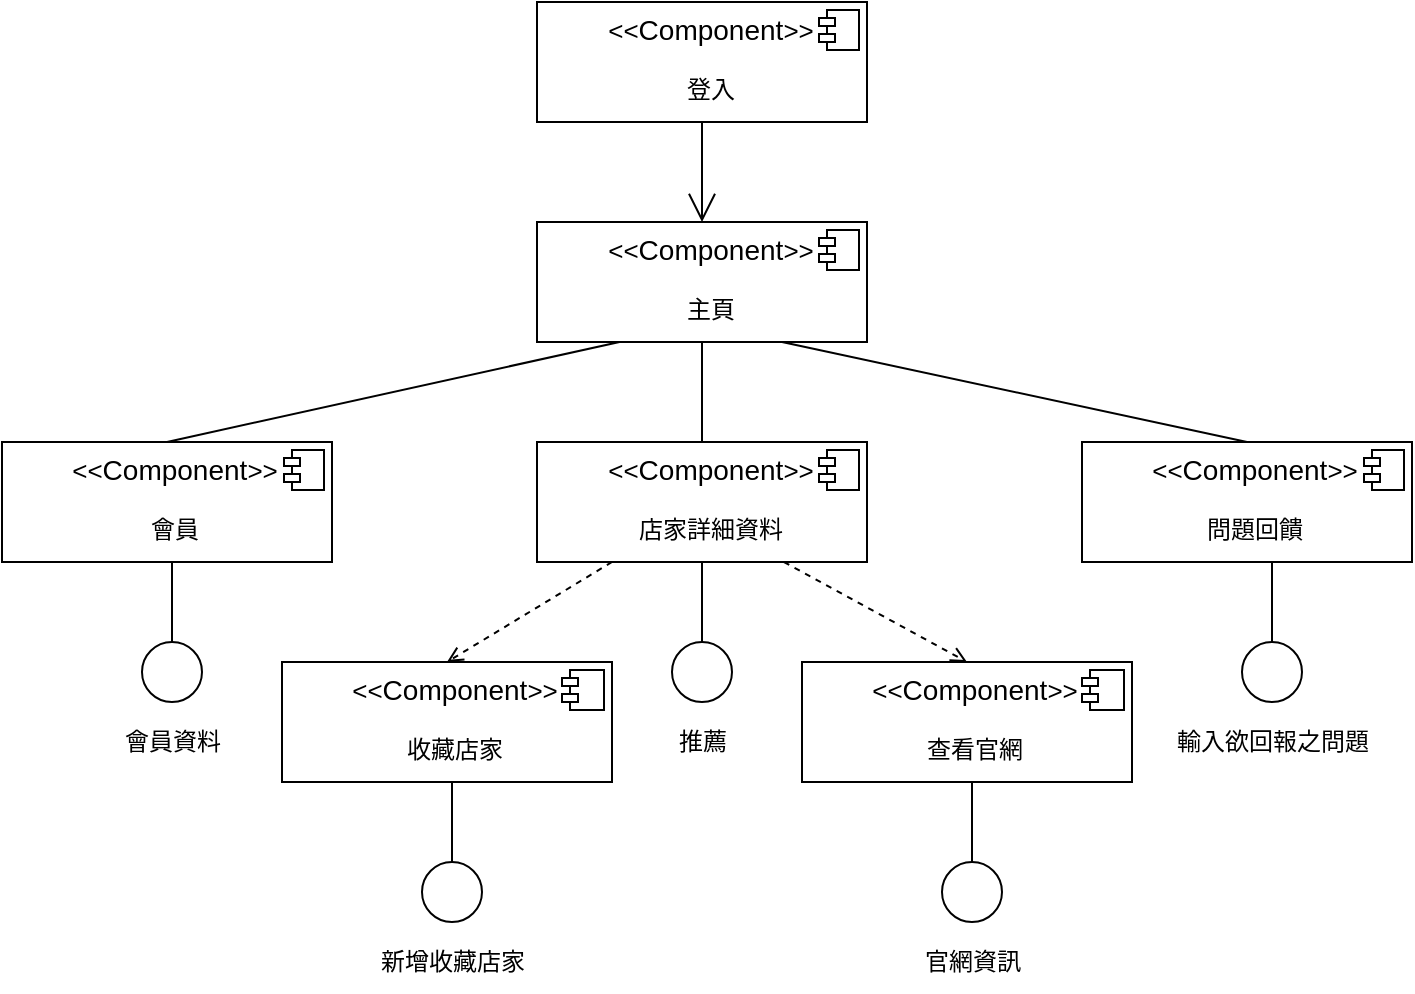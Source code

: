 <mxfile version="24.2.5" type="device">
  <diagram name="Page-1" id="5f0bae14-7c28-e335-631c-24af17079c00">
    <mxGraphModel dx="1434" dy="836" grid="1" gridSize="10" guides="1" tooltips="1" connect="1" arrows="1" fold="1" page="1" pageScale="1" pageWidth="1100" pageHeight="850" background="none" math="0" shadow="0">
      <root>
        <mxCell id="0" />
        <mxCell id="1" parent="0" />
        <mxCell id="YhLpfjlptaUSu2LNXMoJ-6" value="&lt;p style=&quot;margin:0px;margin-top:6px;text-align:center;&quot;&gt;&lt;/p&gt;&lt;p style=&quot;text-align: center; margin: 0px 0px 0px 8px;&quot;&gt;&lt;span style=&quot;font-size: 13px;&quot;&gt;&amp;lt;&amp;lt;&lt;/span&gt;&lt;font style=&quot;font-size: 14px;&quot;&gt;Component&lt;/font&gt;&lt;span style=&quot;font-size: 13px;&quot;&gt;&amp;gt;&amp;gt;&lt;/span&gt;&lt;br&gt;&lt;/p&gt;&lt;p style=&quot;text-align: center; margin: 0px 0px 0px 8px;&quot;&gt;&amp;nbsp;&lt;br&gt;&lt;/p&gt;&lt;p style=&quot;text-align: center; margin: 0px 0px 0px 8px;&quot;&gt;登入&lt;/p&gt;" style="align=left;overflow=fill;html=1;dropTarget=0;whiteSpace=wrap;" parent="1" vertex="1">
          <mxGeometry x="437.5" y="70" width="165" height="60" as="geometry" />
        </mxCell>
        <mxCell id="YhLpfjlptaUSu2LNXMoJ-7" value="" style="shape=component;jettyWidth=8;jettyHeight=4;" parent="YhLpfjlptaUSu2LNXMoJ-6" vertex="1">
          <mxGeometry x="1" width="20" height="20" relative="1" as="geometry">
            <mxPoint x="-24" y="4" as="offset" />
          </mxGeometry>
        </mxCell>
        <mxCell id="YhLpfjlptaUSu2LNXMoJ-8" value="&lt;p style=&quot;margin:0px;margin-top:6px;text-align:center;&quot;&gt;&lt;/p&gt;&lt;p style=&quot;text-align: center; margin: 0px 0px 0px 8px;&quot;&gt;&lt;span style=&quot;font-size: 13px;&quot;&gt;&amp;lt;&amp;lt;&lt;/span&gt;&lt;font style=&quot;font-size: 14px;&quot;&gt;Component&lt;/font&gt;&lt;span style=&quot;font-size: 13px;&quot;&gt;&amp;gt;&amp;gt;&lt;/span&gt;&lt;br&gt;&lt;/p&gt;&lt;p style=&quot;text-align: center; margin: 0px 0px 0px 8px;&quot;&gt;&amp;nbsp;&lt;br&gt;&lt;/p&gt;&lt;p style=&quot;text-align: center; margin: 0px 0px 0px 8px;&quot;&gt;主頁&lt;/p&gt;" style="align=left;overflow=fill;html=1;dropTarget=0;whiteSpace=wrap;" parent="1" vertex="1">
          <mxGeometry x="437.5" y="180" width="165" height="60" as="geometry" />
        </mxCell>
        <mxCell id="YhLpfjlptaUSu2LNXMoJ-9" value="" style="shape=component;jettyWidth=8;jettyHeight=4;" parent="YhLpfjlptaUSu2LNXMoJ-8" vertex="1">
          <mxGeometry x="1" width="20" height="20" relative="1" as="geometry">
            <mxPoint x="-24" y="4" as="offset" />
          </mxGeometry>
        </mxCell>
        <mxCell id="YhLpfjlptaUSu2LNXMoJ-10" value="&lt;p style=&quot;margin:0px;margin-top:6px;text-align:center;&quot;&gt;&lt;/p&gt;&lt;p style=&quot;text-align: center; margin: 0px 0px 0px 8px;&quot;&gt;&lt;span style=&quot;font-size: 13px;&quot;&gt;&amp;lt;&amp;lt;&lt;/span&gt;&lt;font style=&quot;font-size: 14px;&quot;&gt;Component&lt;/font&gt;&lt;span style=&quot;font-size: 13px;&quot;&gt;&amp;gt;&amp;gt;&lt;/span&gt;&lt;br&gt;&lt;/p&gt;&lt;p style=&quot;text-align: center; margin: 0px 0px 0px 8px;&quot;&gt;&amp;nbsp;&lt;br&gt;&lt;/p&gt;&lt;p style=&quot;text-align: center; margin: 0px 0px 0px 8px;&quot;&gt;店家詳細資料&lt;/p&gt;" style="align=left;overflow=fill;html=1;dropTarget=0;whiteSpace=wrap;" parent="1" vertex="1">
          <mxGeometry x="437.5" y="290" width="165" height="60" as="geometry" />
        </mxCell>
        <mxCell id="YhLpfjlptaUSu2LNXMoJ-11" value="" style="shape=component;jettyWidth=8;jettyHeight=4;" parent="YhLpfjlptaUSu2LNXMoJ-10" vertex="1">
          <mxGeometry x="1" width="20" height="20" relative="1" as="geometry">
            <mxPoint x="-24" y="4" as="offset" />
          </mxGeometry>
        </mxCell>
        <mxCell id="YhLpfjlptaUSu2LNXMoJ-14" value="&lt;p style=&quot;margin:0px;margin-top:6px;text-align:center;&quot;&gt;&lt;/p&gt;&lt;p style=&quot;text-align: center; margin: 0px 0px 0px 8px;&quot;&gt;&lt;span style=&quot;font-size: 13px;&quot;&gt;&amp;lt;&amp;lt;&lt;/span&gt;&lt;font style=&quot;font-size: 14px;&quot;&gt;Component&lt;/font&gt;&lt;span style=&quot;font-size: 13px;&quot;&gt;&amp;gt;&amp;gt;&lt;/span&gt;&lt;br&gt;&lt;/p&gt;&lt;p style=&quot;text-align: center; margin: 0px 0px 0px 8px;&quot;&gt;&amp;nbsp;&lt;br&gt;&lt;/p&gt;&lt;p style=&quot;text-align: center; margin: 0px 0px 0px 8px;&quot;&gt;問題回饋&lt;/p&gt;" style="align=left;overflow=fill;html=1;dropTarget=0;whiteSpace=wrap;" parent="1" vertex="1">
          <mxGeometry x="710" y="290" width="165" height="60" as="geometry" />
        </mxCell>
        <mxCell id="YhLpfjlptaUSu2LNXMoJ-15" value="" style="shape=component;jettyWidth=8;jettyHeight=4;" parent="YhLpfjlptaUSu2LNXMoJ-14" vertex="1">
          <mxGeometry x="1" width="20" height="20" relative="1" as="geometry">
            <mxPoint x="-24" y="4" as="offset" />
          </mxGeometry>
        </mxCell>
        <mxCell id="YhLpfjlptaUSu2LNXMoJ-18" value="&lt;p style=&quot;margin:0px;margin-top:6px;text-align:center;&quot;&gt;&lt;/p&gt;&lt;p style=&quot;text-align: center; margin: 0px 0px 0px 8px;&quot;&gt;&lt;span style=&quot;font-size: 13px;&quot;&gt;&amp;lt;&amp;lt;&lt;/span&gt;&lt;font style=&quot;font-size: 14px;&quot;&gt;Component&lt;/font&gt;&lt;span style=&quot;font-size: 13px;&quot;&gt;&amp;gt;&amp;gt;&lt;/span&gt;&lt;br&gt;&lt;/p&gt;&lt;p style=&quot;text-align: center; margin: 0px 0px 0px 8px;&quot;&gt;&amp;nbsp;&lt;br&gt;&lt;/p&gt;&lt;p style=&quot;text-align: center; margin: 0px 0px 0px 8px;&quot;&gt;會員&lt;/p&gt;" style="align=left;overflow=fill;html=1;dropTarget=0;whiteSpace=wrap;" parent="1" vertex="1">
          <mxGeometry x="170" y="290" width="165" height="60" as="geometry" />
        </mxCell>
        <mxCell id="YhLpfjlptaUSu2LNXMoJ-19" value="" style="shape=component;jettyWidth=8;jettyHeight=4;" parent="YhLpfjlptaUSu2LNXMoJ-18" vertex="1">
          <mxGeometry x="1" width="20" height="20" relative="1" as="geometry">
            <mxPoint x="-24" y="4" as="offset" />
          </mxGeometry>
        </mxCell>
        <mxCell id="I8FrWCuQwzjrzREn2GY9-2" value="&lt;p style=&quot;margin:0px;margin-top:6px;text-align:center;&quot;&gt;&lt;/p&gt;&lt;p style=&quot;text-align: center; margin: 0px 0px 0px 8px;&quot;&gt;&lt;span style=&quot;font-size: 13px;&quot;&gt;&amp;lt;&amp;lt;&lt;/span&gt;&lt;font style=&quot;font-size: 14px;&quot;&gt;Component&lt;/font&gt;&lt;span style=&quot;font-size: 13px;&quot;&gt;&amp;gt;&amp;gt;&lt;/span&gt;&lt;br&gt;&lt;/p&gt;&lt;p style=&quot;text-align: center; margin: 0px 0px 0px 8px;&quot;&gt;&amp;nbsp;&lt;br&gt;&lt;/p&gt;&lt;p style=&quot;text-align: center; margin: 0px 0px 0px 8px;&quot;&gt;收藏店家&lt;/p&gt;" style="align=left;overflow=fill;html=1;dropTarget=0;whiteSpace=wrap;" parent="1" vertex="1">
          <mxGeometry x="310" y="400" width="165" height="60" as="geometry" />
        </mxCell>
        <mxCell id="I8FrWCuQwzjrzREn2GY9-3" value="" style="shape=component;jettyWidth=8;jettyHeight=4;" parent="I8FrWCuQwzjrzREn2GY9-2" vertex="1">
          <mxGeometry x="1" width="21" height="20" relative="1" as="geometry">
            <mxPoint x="-25" y="4" as="offset" />
          </mxGeometry>
        </mxCell>
        <mxCell id="I8FrWCuQwzjrzREn2GY9-29" value="" style="endArrow=open;endFill=1;endSize=12;html=1;rounded=0;" parent="1" edge="1">
          <mxGeometry width="160" relative="1" as="geometry">
            <mxPoint x="520" y="130" as="sourcePoint" />
            <mxPoint x="520" y="180" as="targetPoint" />
          </mxGeometry>
        </mxCell>
        <mxCell id="I8FrWCuQwzjrzREn2GY9-30" value="" style="endArrow=none;html=1;rounded=0;exitX=0.5;exitY=0;exitDx=0;exitDy=0;" parent="1" source="YhLpfjlptaUSu2LNXMoJ-10" edge="1">
          <mxGeometry width="50" height="50" relative="1" as="geometry">
            <mxPoint x="470" y="290" as="sourcePoint" />
            <mxPoint x="520" y="240" as="targetPoint" />
          </mxGeometry>
        </mxCell>
        <mxCell id="I8FrWCuQwzjrzREn2GY9-31" value="" style="endArrow=none;html=1;rounded=0;entryX=0.25;entryY=1;entryDx=0;entryDy=0;exitX=0.5;exitY=0;exitDx=0;exitDy=0;" parent="1" source="YhLpfjlptaUSu2LNXMoJ-18" target="YhLpfjlptaUSu2LNXMoJ-8" edge="1">
          <mxGeometry width="50" height="50" relative="1" as="geometry">
            <mxPoint x="420" y="310" as="sourcePoint" />
            <mxPoint x="470" y="260" as="targetPoint" />
          </mxGeometry>
        </mxCell>
        <mxCell id="I8FrWCuQwzjrzREn2GY9-32" value="" style="endArrow=none;html=1;rounded=0;exitX=0.5;exitY=0;exitDx=0;exitDy=0;" parent="1" source="YhLpfjlptaUSu2LNXMoJ-14" edge="1">
          <mxGeometry width="50" height="50" relative="1" as="geometry">
            <mxPoint x="510" y="290" as="sourcePoint" />
            <mxPoint x="560" y="240" as="targetPoint" />
          </mxGeometry>
        </mxCell>
        <mxCell id="I8FrWCuQwzjrzREn2GY9-34" value="" style="html=1;verticalAlign=bottom;labelBackgroundColor=none;endArrow=open;endFill=0;dashed=1;rounded=0;entryX=0.5;entryY=0;entryDx=0;entryDy=0;" parent="1" target="I8FrWCuQwzjrzREn2GY9-2" edge="1">
          <mxGeometry width="160" relative="1" as="geometry">
            <mxPoint x="475" y="350" as="sourcePoint" />
            <mxPoint x="635" y="349" as="targetPoint" />
          </mxGeometry>
        </mxCell>
        <mxCell id="I8FrWCuQwzjrzREn2GY9-35" value="&lt;p style=&quot;margin:0px;margin-top:6px;text-align:center;&quot;&gt;&lt;/p&gt;&lt;p style=&quot;text-align: center; margin: 0px 0px 0px 8px;&quot;&gt;&lt;span style=&quot;font-size: 13px;&quot;&gt;&amp;lt;&amp;lt;&lt;/span&gt;&lt;font style=&quot;font-size: 14px;&quot;&gt;Component&lt;/font&gt;&lt;span style=&quot;font-size: 13px;&quot;&gt;&amp;gt;&amp;gt;&lt;/span&gt;&lt;br&gt;&lt;/p&gt;&lt;p style=&quot;text-align: center; margin: 0px 0px 0px 8px;&quot;&gt;&amp;nbsp;&lt;br&gt;&lt;/p&gt;&lt;p style=&quot;text-align: center; margin: 0px 0px 0px 8px;&quot;&gt;查看官網&lt;/p&gt;" style="align=left;overflow=fill;html=1;dropTarget=0;whiteSpace=wrap;" parent="1" vertex="1">
          <mxGeometry x="570" y="400" width="165" height="60" as="geometry" />
        </mxCell>
        <mxCell id="I8FrWCuQwzjrzREn2GY9-36" value="" style="shape=component;jettyWidth=8;jettyHeight=4;" parent="I8FrWCuQwzjrzREn2GY9-35" vertex="1">
          <mxGeometry x="1" width="21" height="20" relative="1" as="geometry">
            <mxPoint x="-25" y="4" as="offset" />
          </mxGeometry>
        </mxCell>
        <mxCell id="I8FrWCuQwzjrzREn2GY9-37" value="" style="html=1;verticalAlign=bottom;labelBackgroundColor=none;endArrow=open;endFill=0;dashed=1;rounded=0;entryX=0.5;entryY=0;entryDx=0;entryDy=0;" parent="1" target="I8FrWCuQwzjrzREn2GY9-35" edge="1">
          <mxGeometry width="160" relative="1" as="geometry">
            <mxPoint x="561" y="350" as="sourcePoint" />
            <mxPoint x="479" y="400" as="targetPoint" />
          </mxGeometry>
        </mxCell>
        <mxCell id="I8FrWCuQwzjrzREn2GY9-45" value="" style="group" parent="1" connectable="0" vertex="1">
          <mxGeometry x="495" y="350" width="50" height="105" as="geometry" />
        </mxCell>
        <mxCell id="I8FrWCuQwzjrzREn2GY9-42" value="" style="endArrow=none;html=1;rounded=0;" parent="I8FrWCuQwzjrzREn2GY9-45" edge="1">
          <mxGeometry width="50" height="50" relative="1" as="geometry">
            <mxPoint x="25" y="40" as="sourcePoint" />
            <mxPoint x="25" as="targetPoint" />
          </mxGeometry>
        </mxCell>
        <mxCell id="I8FrWCuQwzjrzREn2GY9-43" value="" style="ellipse;whiteSpace=wrap;html=1;aspect=fixed;" parent="I8FrWCuQwzjrzREn2GY9-45" vertex="1">
          <mxGeometry x="10" y="40" width="30" height="30" as="geometry" />
        </mxCell>
        <mxCell id="I8FrWCuQwzjrzREn2GY9-44" value="推薦" style="text;html=1;align=center;verticalAlign=middle;resizable=0;points=[];autosize=1;strokeColor=none;fillColor=none;" parent="I8FrWCuQwzjrzREn2GY9-45" vertex="1">
          <mxGeometry y="75" width="50" height="30" as="geometry" />
        </mxCell>
        <mxCell id="I8FrWCuQwzjrzREn2GY9-51" value="" style="group" parent="1" connectable="0" vertex="1">
          <mxGeometry x="780" y="350" width="85" height="105" as="geometry" />
        </mxCell>
        <mxCell id="I8FrWCuQwzjrzREn2GY9-52" value="" style="endArrow=none;html=1;rounded=0;" parent="I8FrWCuQwzjrzREn2GY9-51" edge="1">
          <mxGeometry width="50" height="50" relative="1" as="geometry">
            <mxPoint x="25" y="40" as="sourcePoint" />
            <mxPoint x="25" as="targetPoint" />
          </mxGeometry>
        </mxCell>
        <mxCell id="I8FrWCuQwzjrzREn2GY9-53" value="" style="ellipse;whiteSpace=wrap;html=1;aspect=fixed;" parent="I8FrWCuQwzjrzREn2GY9-51" vertex="1">
          <mxGeometry x="10" y="40" width="30" height="30" as="geometry" />
        </mxCell>
        <mxCell id="I8FrWCuQwzjrzREn2GY9-54" value="輸入欲回報之問題" style="text;html=1;align=center;verticalAlign=middle;resizable=0;points=[];autosize=1;strokeColor=none;fillColor=none;" parent="I8FrWCuQwzjrzREn2GY9-51" vertex="1">
          <mxGeometry x="-35" y="75" width="120" height="30" as="geometry" />
        </mxCell>
        <mxCell id="I8FrWCuQwzjrzREn2GY9-55" value="" style="group" parent="1" connectable="0" vertex="1">
          <mxGeometry x="370" y="460" width="75" height="105" as="geometry" />
        </mxCell>
        <mxCell id="I8FrWCuQwzjrzREn2GY9-56" value="" style="endArrow=none;html=1;rounded=0;" parent="I8FrWCuQwzjrzREn2GY9-55" edge="1">
          <mxGeometry width="50" height="50" relative="1" as="geometry">
            <mxPoint x="25" y="40" as="sourcePoint" />
            <mxPoint x="25" as="targetPoint" />
          </mxGeometry>
        </mxCell>
        <mxCell id="I8FrWCuQwzjrzREn2GY9-57" value="" style="ellipse;whiteSpace=wrap;html=1;aspect=fixed;" parent="I8FrWCuQwzjrzREn2GY9-55" vertex="1">
          <mxGeometry x="10" y="40" width="30" height="30" as="geometry" />
        </mxCell>
        <mxCell id="I8FrWCuQwzjrzREn2GY9-58" value="新增收藏店家" style="text;html=1;align=center;verticalAlign=middle;resizable=0;points=[];autosize=1;strokeColor=none;fillColor=none;" parent="I8FrWCuQwzjrzREn2GY9-55" vertex="1">
          <mxGeometry x="-25" y="75" width="100" height="30" as="geometry" />
        </mxCell>
        <mxCell id="I8FrWCuQwzjrzREn2GY9-65" value="" style="group" parent="1" connectable="0" vertex="1">
          <mxGeometry x="630" y="460" width="75" height="105" as="geometry" />
        </mxCell>
        <mxCell id="I8FrWCuQwzjrzREn2GY9-66" value="" style="endArrow=none;html=1;rounded=0;" parent="I8FrWCuQwzjrzREn2GY9-65" edge="1">
          <mxGeometry width="50" height="50" relative="1" as="geometry">
            <mxPoint x="25" y="40" as="sourcePoint" />
            <mxPoint x="25" as="targetPoint" />
          </mxGeometry>
        </mxCell>
        <mxCell id="I8FrWCuQwzjrzREn2GY9-67" value="" style="ellipse;whiteSpace=wrap;html=1;aspect=fixed;" parent="I8FrWCuQwzjrzREn2GY9-65" vertex="1">
          <mxGeometry x="10" y="40" width="30" height="30" as="geometry" />
        </mxCell>
        <mxCell id="I8FrWCuQwzjrzREn2GY9-68" value="官網資訊" style="text;html=1;align=center;verticalAlign=middle;resizable=0;points=[];autosize=1;strokeColor=none;fillColor=none;" parent="I8FrWCuQwzjrzREn2GY9-65" vertex="1">
          <mxGeometry x="-10" y="75" width="70" height="30" as="geometry" />
        </mxCell>
        <mxCell id="I8FrWCuQwzjrzREn2GY9-69" value="" style="group" parent="1" connectable="0" vertex="1">
          <mxGeometry x="230" y="350" width="75" height="105" as="geometry" />
        </mxCell>
        <mxCell id="I8FrWCuQwzjrzREn2GY9-70" value="" style="endArrow=none;html=1;rounded=0;" parent="I8FrWCuQwzjrzREn2GY9-69" edge="1">
          <mxGeometry width="50" height="50" relative="1" as="geometry">
            <mxPoint x="25" y="40" as="sourcePoint" />
            <mxPoint x="25" as="targetPoint" />
          </mxGeometry>
        </mxCell>
        <mxCell id="I8FrWCuQwzjrzREn2GY9-71" value="" style="ellipse;whiteSpace=wrap;html=1;aspect=fixed;" parent="I8FrWCuQwzjrzREn2GY9-69" vertex="1">
          <mxGeometry x="10" y="40" width="30" height="30" as="geometry" />
        </mxCell>
        <mxCell id="I8FrWCuQwzjrzREn2GY9-72" value="會員資料" style="text;html=1;align=center;verticalAlign=middle;resizable=0;points=[];autosize=1;strokeColor=none;fillColor=none;" parent="I8FrWCuQwzjrzREn2GY9-69" vertex="1">
          <mxGeometry x="-10" y="75" width="70" height="30" as="geometry" />
        </mxCell>
      </root>
    </mxGraphModel>
  </diagram>
</mxfile>
